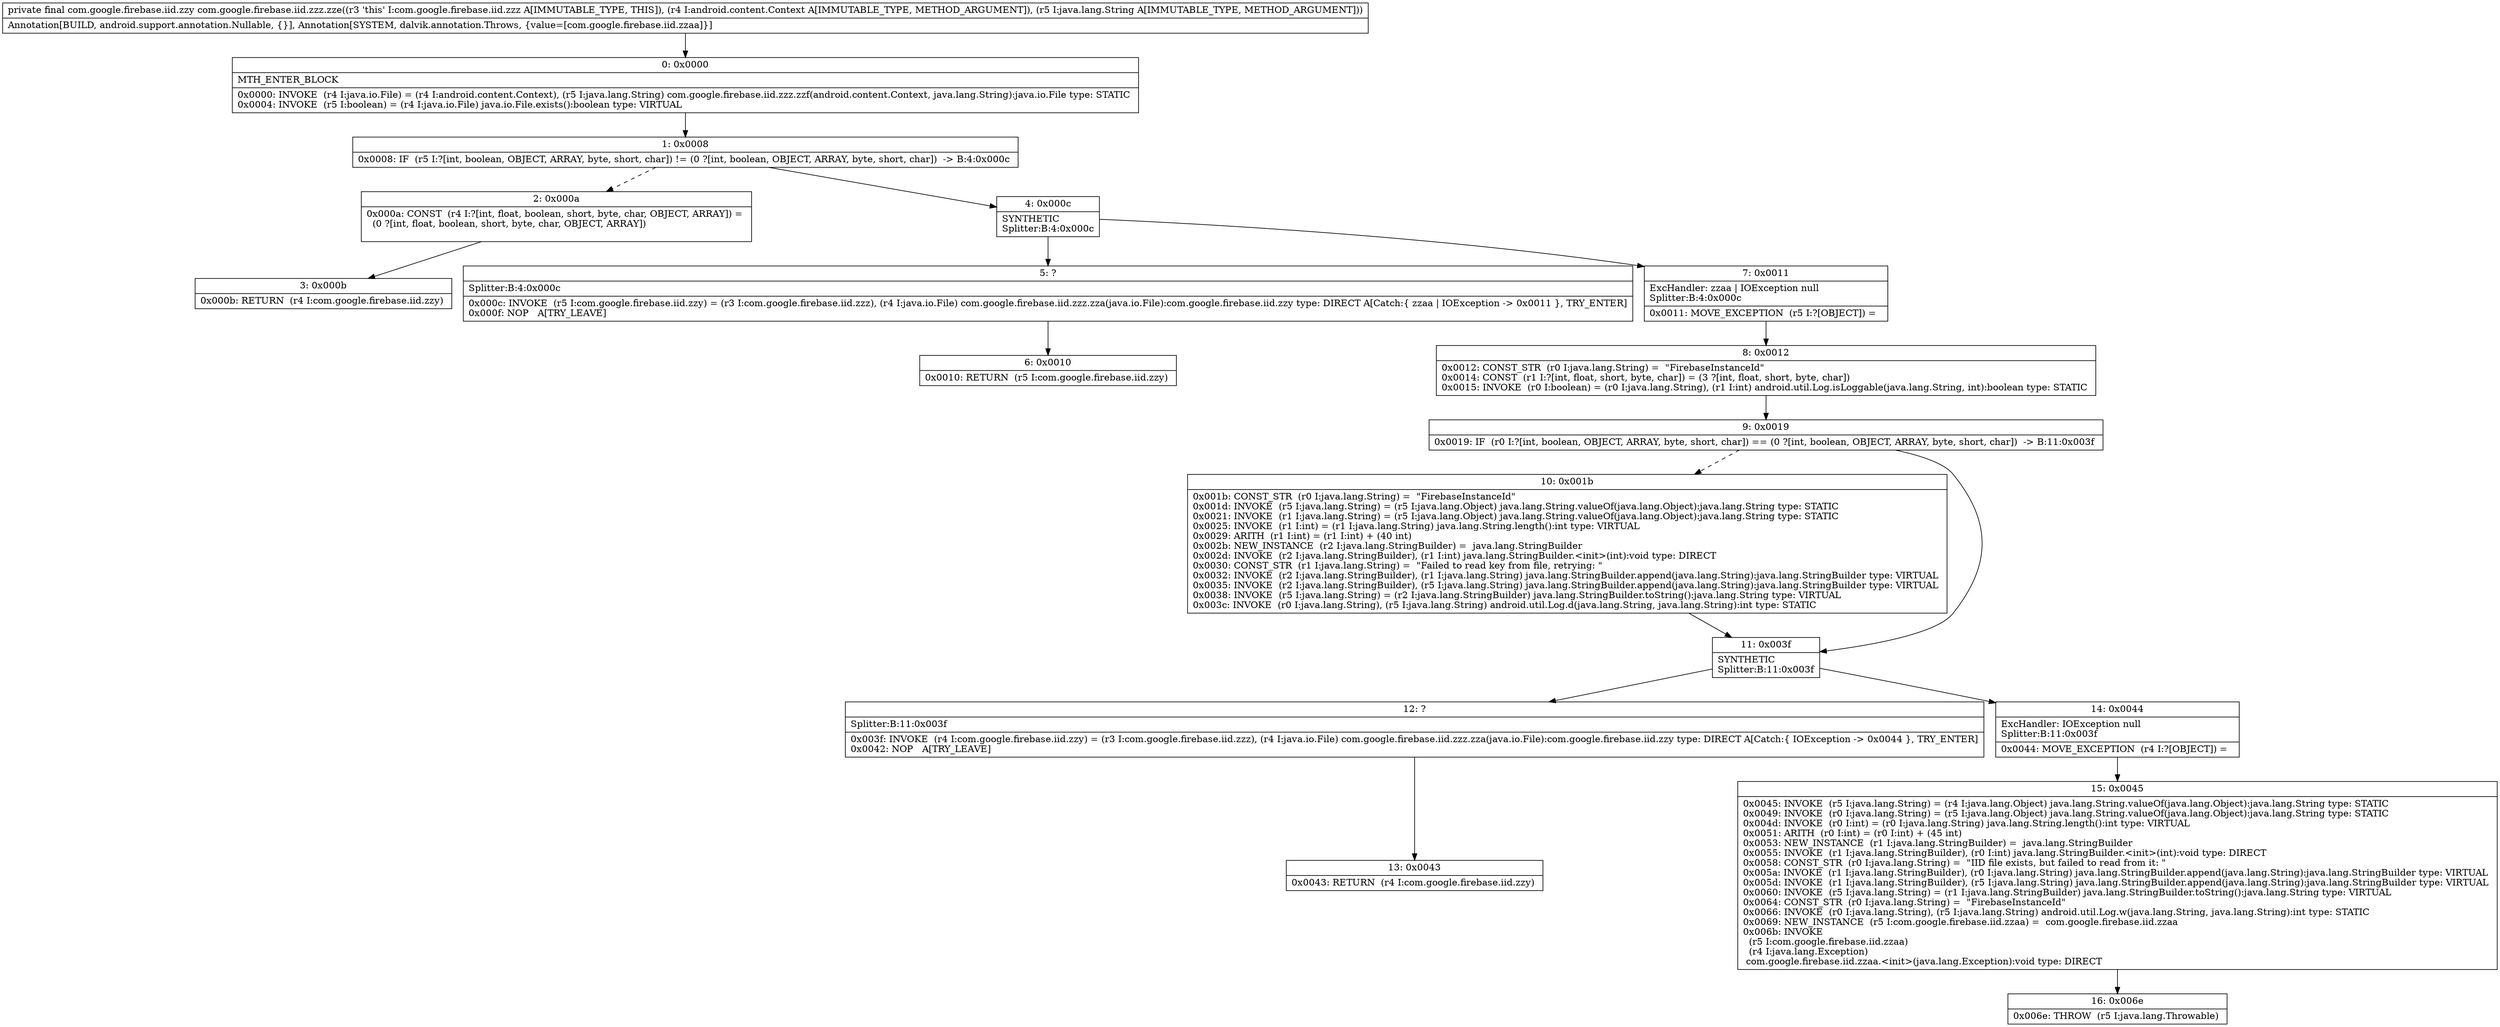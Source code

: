 digraph "CFG forcom.google.firebase.iid.zzz.zze(Landroid\/content\/Context;Ljava\/lang\/String;)Lcom\/google\/firebase\/iid\/zzy;" {
Node_0 [shape=record,label="{0\:\ 0x0000|MTH_ENTER_BLOCK\l|0x0000: INVOKE  (r4 I:java.io.File) = (r4 I:android.content.Context), (r5 I:java.lang.String) com.google.firebase.iid.zzz.zzf(android.content.Context, java.lang.String):java.io.File type: STATIC \l0x0004: INVOKE  (r5 I:boolean) = (r4 I:java.io.File) java.io.File.exists():boolean type: VIRTUAL \l}"];
Node_1 [shape=record,label="{1\:\ 0x0008|0x0008: IF  (r5 I:?[int, boolean, OBJECT, ARRAY, byte, short, char]) != (0 ?[int, boolean, OBJECT, ARRAY, byte, short, char])  \-\> B:4:0x000c \l}"];
Node_2 [shape=record,label="{2\:\ 0x000a|0x000a: CONST  (r4 I:?[int, float, boolean, short, byte, char, OBJECT, ARRAY]) = \l  (0 ?[int, float, boolean, short, byte, char, OBJECT, ARRAY])\l \l}"];
Node_3 [shape=record,label="{3\:\ 0x000b|0x000b: RETURN  (r4 I:com.google.firebase.iid.zzy) \l}"];
Node_4 [shape=record,label="{4\:\ 0x000c|SYNTHETIC\lSplitter:B:4:0x000c\l}"];
Node_5 [shape=record,label="{5\:\ ?|Splitter:B:4:0x000c\l|0x000c: INVOKE  (r5 I:com.google.firebase.iid.zzy) = (r3 I:com.google.firebase.iid.zzz), (r4 I:java.io.File) com.google.firebase.iid.zzz.zza(java.io.File):com.google.firebase.iid.zzy type: DIRECT A[Catch:\{ zzaa \| IOException \-\> 0x0011 \}, TRY_ENTER]\l0x000f: NOP   A[TRY_LEAVE]\l}"];
Node_6 [shape=record,label="{6\:\ 0x0010|0x0010: RETURN  (r5 I:com.google.firebase.iid.zzy) \l}"];
Node_7 [shape=record,label="{7\:\ 0x0011|ExcHandler: zzaa \| IOException null\lSplitter:B:4:0x000c\l|0x0011: MOVE_EXCEPTION  (r5 I:?[OBJECT]) =  \l}"];
Node_8 [shape=record,label="{8\:\ 0x0012|0x0012: CONST_STR  (r0 I:java.lang.String) =  \"FirebaseInstanceId\" \l0x0014: CONST  (r1 I:?[int, float, short, byte, char]) = (3 ?[int, float, short, byte, char]) \l0x0015: INVOKE  (r0 I:boolean) = (r0 I:java.lang.String), (r1 I:int) android.util.Log.isLoggable(java.lang.String, int):boolean type: STATIC \l}"];
Node_9 [shape=record,label="{9\:\ 0x0019|0x0019: IF  (r0 I:?[int, boolean, OBJECT, ARRAY, byte, short, char]) == (0 ?[int, boolean, OBJECT, ARRAY, byte, short, char])  \-\> B:11:0x003f \l}"];
Node_10 [shape=record,label="{10\:\ 0x001b|0x001b: CONST_STR  (r0 I:java.lang.String) =  \"FirebaseInstanceId\" \l0x001d: INVOKE  (r5 I:java.lang.String) = (r5 I:java.lang.Object) java.lang.String.valueOf(java.lang.Object):java.lang.String type: STATIC \l0x0021: INVOKE  (r1 I:java.lang.String) = (r5 I:java.lang.Object) java.lang.String.valueOf(java.lang.Object):java.lang.String type: STATIC \l0x0025: INVOKE  (r1 I:int) = (r1 I:java.lang.String) java.lang.String.length():int type: VIRTUAL \l0x0029: ARITH  (r1 I:int) = (r1 I:int) + (40 int) \l0x002b: NEW_INSTANCE  (r2 I:java.lang.StringBuilder) =  java.lang.StringBuilder \l0x002d: INVOKE  (r2 I:java.lang.StringBuilder), (r1 I:int) java.lang.StringBuilder.\<init\>(int):void type: DIRECT \l0x0030: CONST_STR  (r1 I:java.lang.String) =  \"Failed to read key from file, retrying: \" \l0x0032: INVOKE  (r2 I:java.lang.StringBuilder), (r1 I:java.lang.String) java.lang.StringBuilder.append(java.lang.String):java.lang.StringBuilder type: VIRTUAL \l0x0035: INVOKE  (r2 I:java.lang.StringBuilder), (r5 I:java.lang.String) java.lang.StringBuilder.append(java.lang.String):java.lang.StringBuilder type: VIRTUAL \l0x0038: INVOKE  (r5 I:java.lang.String) = (r2 I:java.lang.StringBuilder) java.lang.StringBuilder.toString():java.lang.String type: VIRTUAL \l0x003c: INVOKE  (r0 I:java.lang.String), (r5 I:java.lang.String) android.util.Log.d(java.lang.String, java.lang.String):int type: STATIC \l}"];
Node_11 [shape=record,label="{11\:\ 0x003f|SYNTHETIC\lSplitter:B:11:0x003f\l}"];
Node_12 [shape=record,label="{12\:\ ?|Splitter:B:11:0x003f\l|0x003f: INVOKE  (r4 I:com.google.firebase.iid.zzy) = (r3 I:com.google.firebase.iid.zzz), (r4 I:java.io.File) com.google.firebase.iid.zzz.zza(java.io.File):com.google.firebase.iid.zzy type: DIRECT A[Catch:\{ IOException \-\> 0x0044 \}, TRY_ENTER]\l0x0042: NOP   A[TRY_LEAVE]\l}"];
Node_13 [shape=record,label="{13\:\ 0x0043|0x0043: RETURN  (r4 I:com.google.firebase.iid.zzy) \l}"];
Node_14 [shape=record,label="{14\:\ 0x0044|ExcHandler: IOException null\lSplitter:B:11:0x003f\l|0x0044: MOVE_EXCEPTION  (r4 I:?[OBJECT]) =  \l}"];
Node_15 [shape=record,label="{15\:\ 0x0045|0x0045: INVOKE  (r5 I:java.lang.String) = (r4 I:java.lang.Object) java.lang.String.valueOf(java.lang.Object):java.lang.String type: STATIC \l0x0049: INVOKE  (r0 I:java.lang.String) = (r5 I:java.lang.Object) java.lang.String.valueOf(java.lang.Object):java.lang.String type: STATIC \l0x004d: INVOKE  (r0 I:int) = (r0 I:java.lang.String) java.lang.String.length():int type: VIRTUAL \l0x0051: ARITH  (r0 I:int) = (r0 I:int) + (45 int) \l0x0053: NEW_INSTANCE  (r1 I:java.lang.StringBuilder) =  java.lang.StringBuilder \l0x0055: INVOKE  (r1 I:java.lang.StringBuilder), (r0 I:int) java.lang.StringBuilder.\<init\>(int):void type: DIRECT \l0x0058: CONST_STR  (r0 I:java.lang.String) =  \"IID file exists, but failed to read from it: \" \l0x005a: INVOKE  (r1 I:java.lang.StringBuilder), (r0 I:java.lang.String) java.lang.StringBuilder.append(java.lang.String):java.lang.StringBuilder type: VIRTUAL \l0x005d: INVOKE  (r1 I:java.lang.StringBuilder), (r5 I:java.lang.String) java.lang.StringBuilder.append(java.lang.String):java.lang.StringBuilder type: VIRTUAL \l0x0060: INVOKE  (r5 I:java.lang.String) = (r1 I:java.lang.StringBuilder) java.lang.StringBuilder.toString():java.lang.String type: VIRTUAL \l0x0064: CONST_STR  (r0 I:java.lang.String) =  \"FirebaseInstanceId\" \l0x0066: INVOKE  (r0 I:java.lang.String), (r5 I:java.lang.String) android.util.Log.w(java.lang.String, java.lang.String):int type: STATIC \l0x0069: NEW_INSTANCE  (r5 I:com.google.firebase.iid.zzaa) =  com.google.firebase.iid.zzaa \l0x006b: INVOKE  \l  (r5 I:com.google.firebase.iid.zzaa)\l  (r4 I:java.lang.Exception)\l com.google.firebase.iid.zzaa.\<init\>(java.lang.Exception):void type: DIRECT \l}"];
Node_16 [shape=record,label="{16\:\ 0x006e|0x006e: THROW  (r5 I:java.lang.Throwable) \l}"];
MethodNode[shape=record,label="{private final com.google.firebase.iid.zzy com.google.firebase.iid.zzz.zze((r3 'this' I:com.google.firebase.iid.zzz A[IMMUTABLE_TYPE, THIS]), (r4 I:android.content.Context A[IMMUTABLE_TYPE, METHOD_ARGUMENT]), (r5 I:java.lang.String A[IMMUTABLE_TYPE, METHOD_ARGUMENT]))  | Annotation[BUILD, android.support.annotation.Nullable, \{\}], Annotation[SYSTEM, dalvik.annotation.Throws, \{value=[com.google.firebase.iid.zzaa]\}]\l}"];
MethodNode -> Node_0;
Node_0 -> Node_1;
Node_1 -> Node_2[style=dashed];
Node_1 -> Node_4;
Node_2 -> Node_3;
Node_4 -> Node_5;
Node_4 -> Node_7;
Node_5 -> Node_6;
Node_7 -> Node_8;
Node_8 -> Node_9;
Node_9 -> Node_10[style=dashed];
Node_9 -> Node_11;
Node_10 -> Node_11;
Node_11 -> Node_12;
Node_11 -> Node_14;
Node_12 -> Node_13;
Node_14 -> Node_15;
Node_15 -> Node_16;
}

